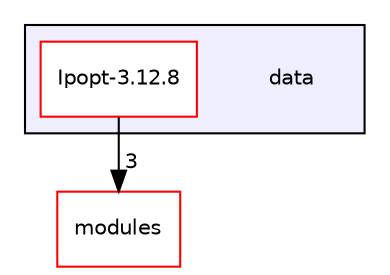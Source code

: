 digraph "data" {
  compound=true
  node [ fontsize="10", fontname="Helvetica"];
  edge [ labelfontsize="10", labelfontname="Helvetica"];
  subgraph clusterdir_472fafaf0f039b9e6b043966c1ef7dbf {
    graph [ bgcolor="#eeeeff", pencolor="black", label="" URL="dir_472fafaf0f039b9e6b043966c1ef7dbf.html"];
    dir_472fafaf0f039b9e6b043966c1ef7dbf [shape=plaintext label="data"];
    dir_f0d83093135db3e44f9c1fbf5f5fb322 [shape=box label="Ipopt-3.12.8" color="red" fillcolor="white" style="filled" URL="dir_f0d83093135db3e44f9c1fbf5f5fb322.html"];
  }
  dir_e05d7e2b1ecd646af5bb94391405f3b5 [shape=box label="modules" fillcolor="white" style="filled" color="red" URL="dir_e05d7e2b1ecd646af5bb94391405f3b5.html"];
  dir_f0d83093135db3e44f9c1fbf5f5fb322->dir_e05d7e2b1ecd646af5bb94391405f3b5 [headlabel="3", labeldistance=1.5 headhref="dir_000001_000030.html"];
}
